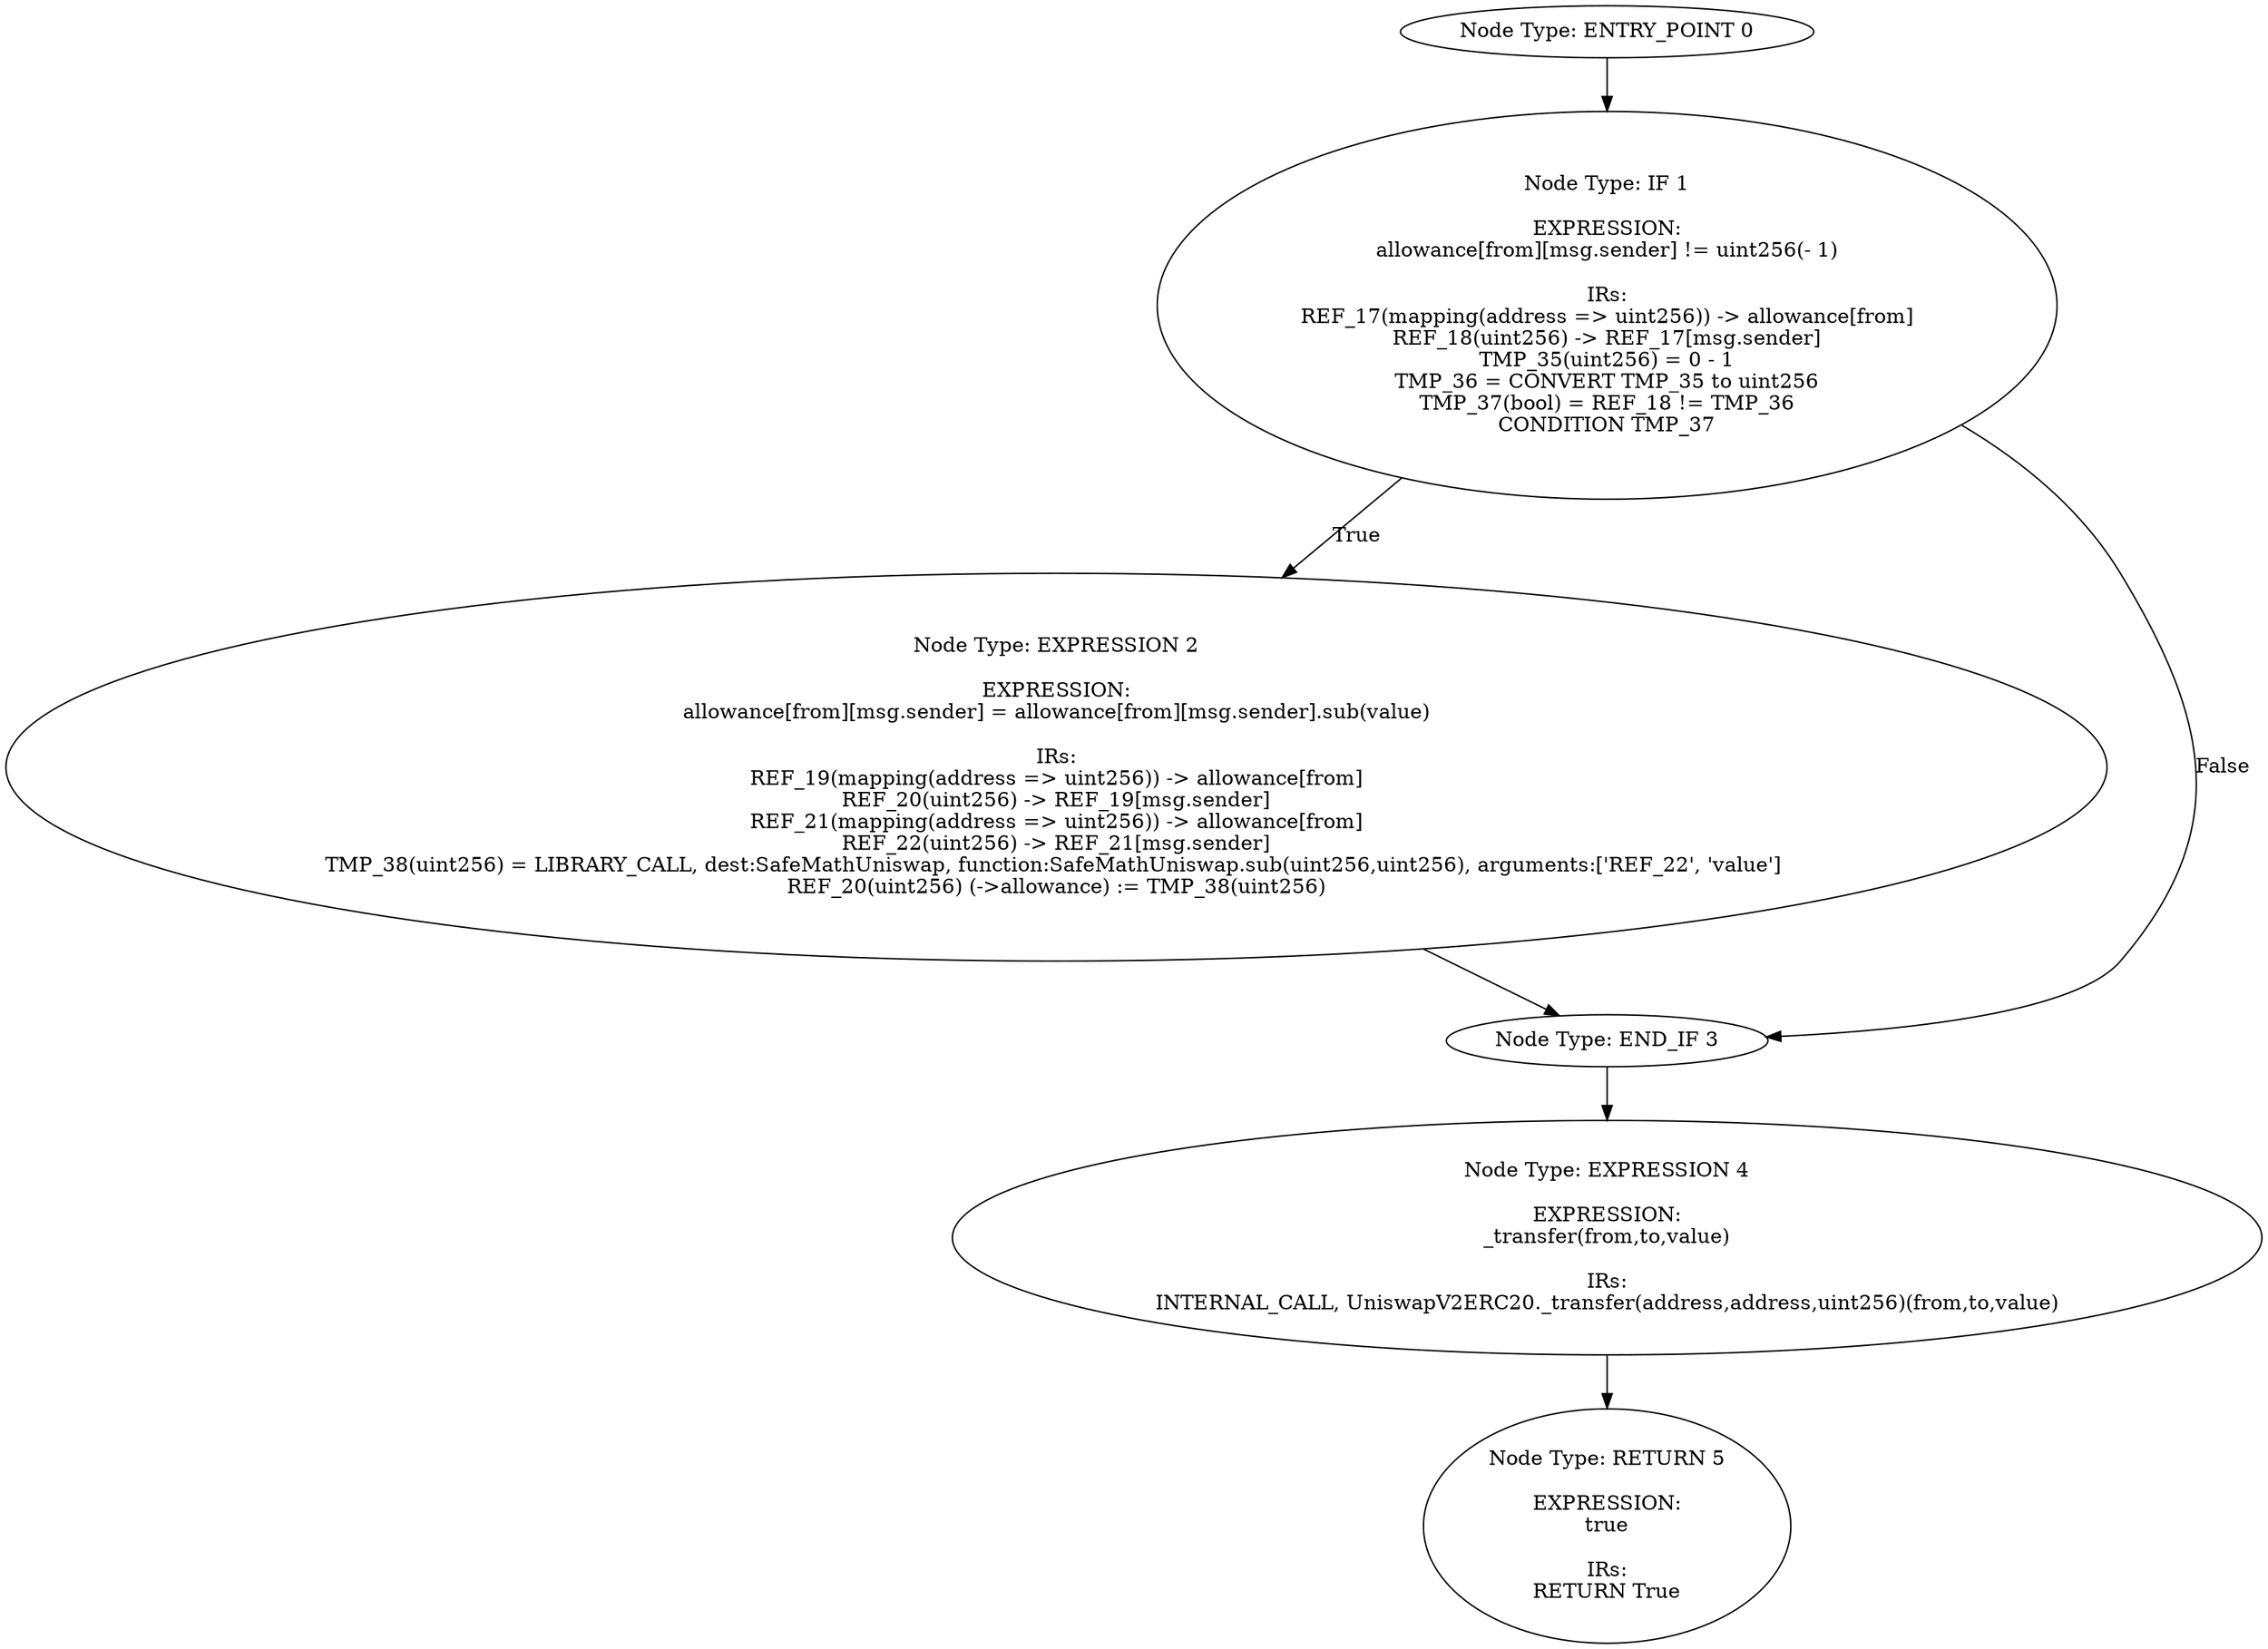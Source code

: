 digraph{
0[label="Node Type: ENTRY_POINT 0
"];
0->1;
1[label="Node Type: IF 1

EXPRESSION:
allowance[from][msg.sender] != uint256(- 1)

IRs:
REF_17(mapping(address => uint256)) -> allowance[from]
REF_18(uint256) -> REF_17[msg.sender]
TMP_35(uint256) = 0 - 1
TMP_36 = CONVERT TMP_35 to uint256
TMP_37(bool) = REF_18 != TMP_36
CONDITION TMP_37"];
1->2[label="True"];
1->3[label="False"];
2[label="Node Type: EXPRESSION 2

EXPRESSION:
allowance[from][msg.sender] = allowance[from][msg.sender].sub(value)

IRs:
REF_19(mapping(address => uint256)) -> allowance[from]
REF_20(uint256) -> REF_19[msg.sender]
REF_21(mapping(address => uint256)) -> allowance[from]
REF_22(uint256) -> REF_21[msg.sender]
TMP_38(uint256) = LIBRARY_CALL, dest:SafeMathUniswap, function:SafeMathUniswap.sub(uint256,uint256), arguments:['REF_22', 'value'] 
REF_20(uint256) (->allowance) := TMP_38(uint256)"];
2->3;
3[label="Node Type: END_IF 3
"];
3->4;
4[label="Node Type: EXPRESSION 4

EXPRESSION:
_transfer(from,to,value)

IRs:
INTERNAL_CALL, UniswapV2ERC20._transfer(address,address,uint256)(from,to,value)"];
4->5;
5[label="Node Type: RETURN 5

EXPRESSION:
true

IRs:
RETURN True"];
}
